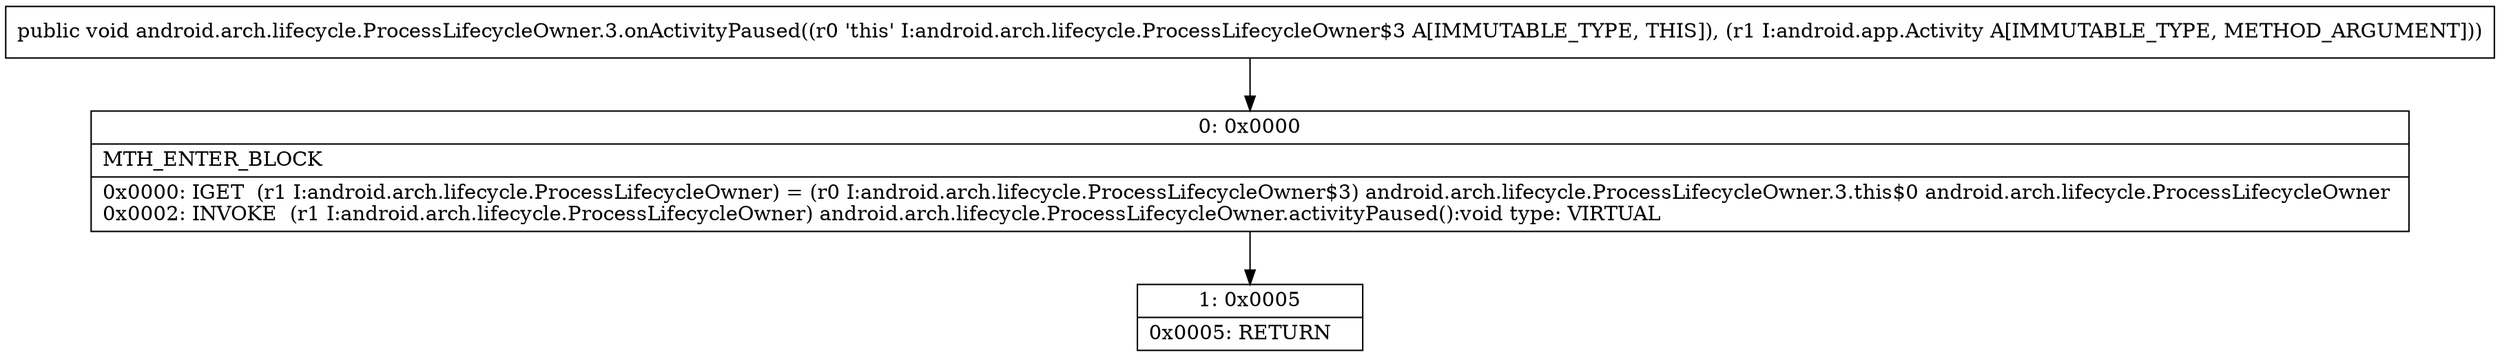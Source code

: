 digraph "CFG forandroid.arch.lifecycle.ProcessLifecycleOwner.3.onActivityPaused(Landroid\/app\/Activity;)V" {
Node_0 [shape=record,label="{0\:\ 0x0000|MTH_ENTER_BLOCK\l|0x0000: IGET  (r1 I:android.arch.lifecycle.ProcessLifecycleOwner) = (r0 I:android.arch.lifecycle.ProcessLifecycleOwner$3) android.arch.lifecycle.ProcessLifecycleOwner.3.this$0 android.arch.lifecycle.ProcessLifecycleOwner \l0x0002: INVOKE  (r1 I:android.arch.lifecycle.ProcessLifecycleOwner) android.arch.lifecycle.ProcessLifecycleOwner.activityPaused():void type: VIRTUAL \l}"];
Node_1 [shape=record,label="{1\:\ 0x0005|0x0005: RETURN   \l}"];
MethodNode[shape=record,label="{public void android.arch.lifecycle.ProcessLifecycleOwner.3.onActivityPaused((r0 'this' I:android.arch.lifecycle.ProcessLifecycleOwner$3 A[IMMUTABLE_TYPE, THIS]), (r1 I:android.app.Activity A[IMMUTABLE_TYPE, METHOD_ARGUMENT])) }"];
MethodNode -> Node_0;
Node_0 -> Node_1;
}

